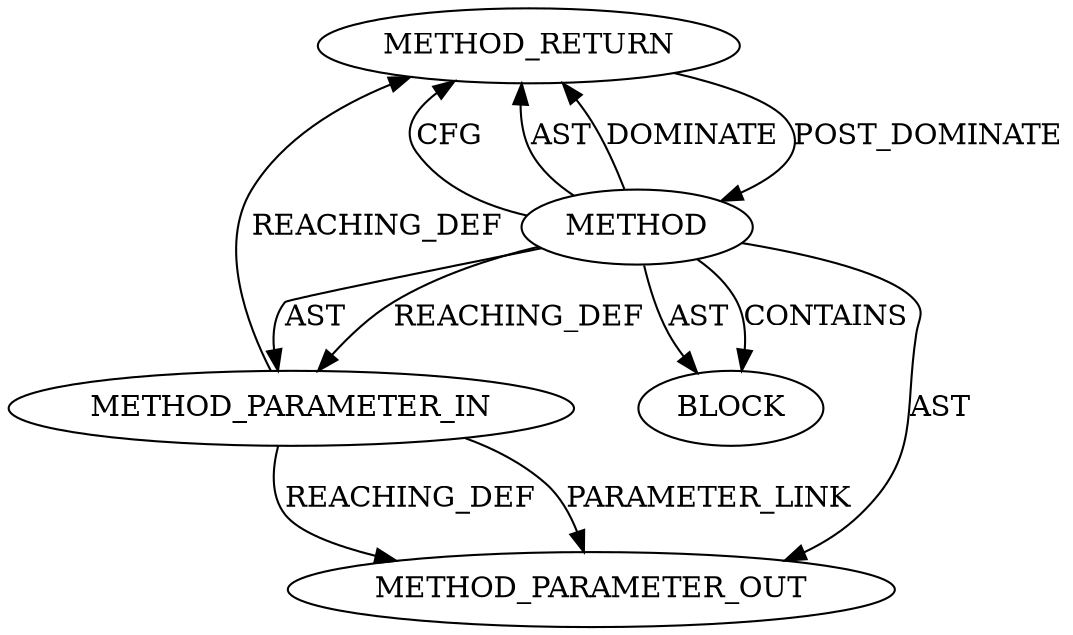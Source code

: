digraph {
  12771 [label=METHOD_RETURN ORDER=2 CODE="RET" TYPE_FULL_NAME="ANY" EVALUATION_STRATEGY="BY_VALUE"]
  12768 [label=METHOD AST_PARENT_TYPE="NAMESPACE_BLOCK" AST_PARENT_FULL_NAME="<global>" ORDER=0 CODE="<empty>" FULL_NAME="alloc_page" IS_EXTERNAL=true FILENAME="<empty>" SIGNATURE="" NAME="alloc_page"]
  12770 [label=BLOCK ORDER=1 ARGUMENT_INDEX=1 CODE="<empty>" TYPE_FULL_NAME="ANY"]
  12769 [label=METHOD_PARAMETER_IN ORDER=1 CODE="p1" IS_VARIADIC=false TYPE_FULL_NAME="ANY" EVALUATION_STRATEGY="BY_VALUE" INDEX=1 NAME="p1"]
  13578 [label=METHOD_PARAMETER_OUT ORDER=1 CODE="p1" IS_VARIADIC=false TYPE_FULL_NAME="ANY" EVALUATION_STRATEGY="BY_VALUE" INDEX=1 NAME="p1"]
  12768 -> 12770 [label=CONTAINS ]
  12769 -> 13578 [label=PARAMETER_LINK ]
  12768 -> 12771 [label=CFG ]
  12768 -> 12769 [label=REACHING_DEF VARIABLE=""]
  12768 -> 12770 [label=AST ]
  12769 -> 13578 [label=REACHING_DEF VARIABLE="p1"]
  12768 -> 13578 [label=AST ]
  12768 -> 12771 [label=AST ]
  12768 -> 12771 [label=DOMINATE ]
  12769 -> 12771 [label=REACHING_DEF VARIABLE="p1"]
  12771 -> 12768 [label=POST_DOMINATE ]
  12768 -> 12769 [label=AST ]
}
